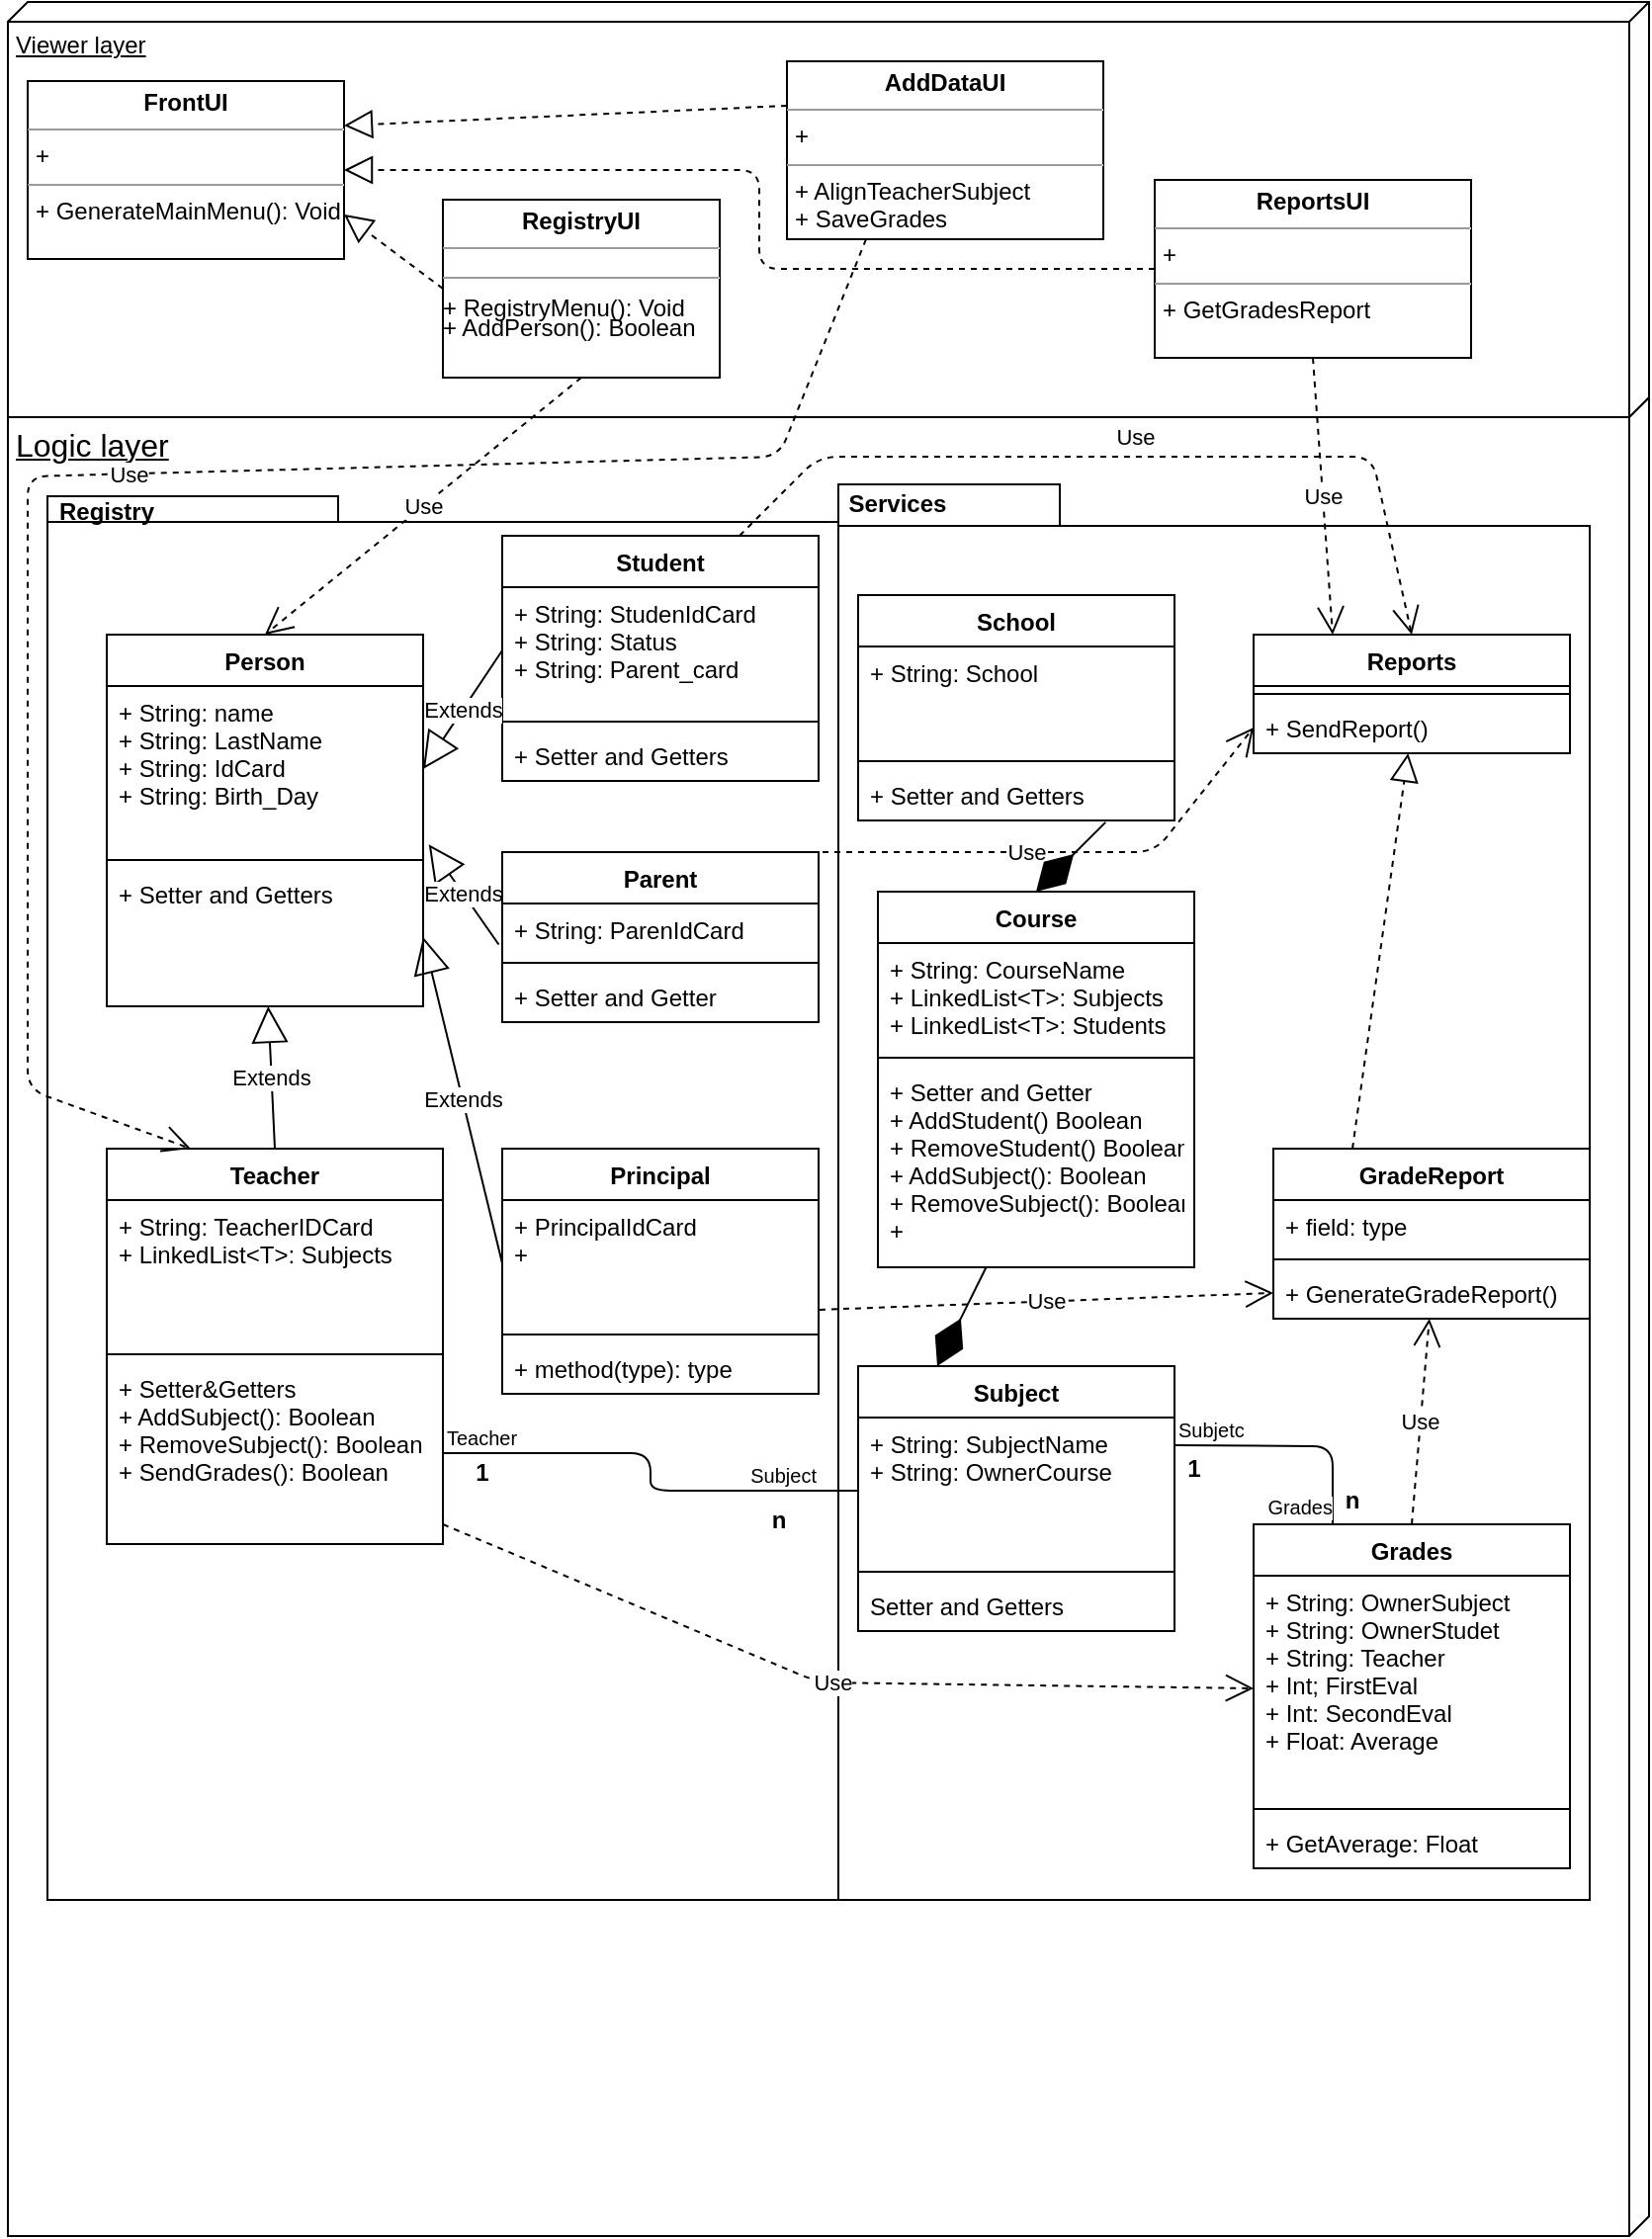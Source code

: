 <mxfile version="13.0.9" type="device"><diagram name="Page-1" id="b5b7bab2-c9e2-2cf4-8b2a-24fd1a2a6d21"><mxGraphModel dx="2303" dy="2442" grid="1" gridSize="10" guides="1" tooltips="1" connect="1" arrows="1" fold="1" page="1" pageScale="1" pageWidth="827" pageHeight="1169" background="#ffffff" math="0" shadow="0"><root><mxCell id="0"/><mxCell id="1" parent="0"/><mxCell id="rnDUN-C5YNRt2GGrVlSd-1" value="&lt;font style=&quot;font-size: 16px&quot;&gt;Logic layer&lt;/font&gt;" style="verticalAlign=top;align=left;spacingTop=8;spacingLeft=2;spacingRight=12;shape=cube;size=10;direction=south;fontStyle=4;html=1;" vertex="1" parent="1"><mxGeometry x="20" y="190" width="830" height="930" as="geometry"/></mxCell><mxCell id="rnDUN-C5YNRt2GGrVlSd-72" value="" style="shape=folder;fontStyle=1;spacingTop=10;tabWidth=112;tabHeight=21;tabPosition=left;html=1;" vertex="1" parent="1"><mxGeometry x="440" y="234" width="380" height="716" as="geometry"/></mxCell><mxCell id="rnDUN-C5YNRt2GGrVlSd-69" value="" style="shape=folder;fontStyle=1;spacingTop=10;tabWidth=147;tabHeight=13;tabPosition=left;html=1;" vertex="1" parent="1"><mxGeometry x="40" y="240" width="400" height="710" as="geometry"/></mxCell><mxCell id="rnDUN-C5YNRt2GGrVlSd-4" value="Viewer layer" style="verticalAlign=top;align=left;spacingTop=8;spacingLeft=2;spacingRight=12;shape=cube;size=10;direction=south;fontStyle=4;html=1;" vertex="1" parent="1"><mxGeometry x="20" y="-10" width="830" height="210" as="geometry"/></mxCell><mxCell id="rnDUN-C5YNRt2GGrVlSd-8" value="Person" style="swimlane;fontStyle=1;align=center;verticalAlign=top;childLayout=stackLayout;horizontal=1;startSize=26;horizontalStack=0;resizeParent=1;resizeParentMax=0;resizeLast=0;collapsible=1;marginBottom=0;" vertex="1" parent="1"><mxGeometry x="70" y="310" width="160" height="188" as="geometry"/></mxCell><mxCell id="rnDUN-C5YNRt2GGrVlSd-9" value="+ String: name&#10;+ String: LastName&#10;+ String: IdCard&#10;+ String: Birth_Day&#10;&#10;" style="text;strokeColor=none;fillColor=none;align=left;verticalAlign=top;spacingLeft=4;spacingRight=4;overflow=hidden;rotatable=0;points=[[0,0.5],[1,0.5]];portConstraint=eastwest;" vertex="1" parent="rnDUN-C5YNRt2GGrVlSd-8"><mxGeometry y="26" width="160" height="84" as="geometry"/></mxCell><mxCell id="rnDUN-C5YNRt2GGrVlSd-10" value="" style="line;strokeWidth=1;fillColor=none;align=left;verticalAlign=middle;spacingTop=-1;spacingLeft=3;spacingRight=3;rotatable=0;labelPosition=right;points=[];portConstraint=eastwest;" vertex="1" parent="rnDUN-C5YNRt2GGrVlSd-8"><mxGeometry y="110" width="160" height="8" as="geometry"/></mxCell><mxCell id="rnDUN-C5YNRt2GGrVlSd-11" value="+ Setter and Getters" style="text;strokeColor=none;fillColor=none;align=left;verticalAlign=top;spacingLeft=4;spacingRight=4;overflow=hidden;rotatable=0;points=[[0,0.5],[1,0.5]];portConstraint=eastwest;" vertex="1" parent="rnDUN-C5YNRt2GGrVlSd-8"><mxGeometry y="118" width="160" height="70" as="geometry"/></mxCell><mxCell id="rnDUN-C5YNRt2GGrVlSd-24" value="Principal" style="swimlane;fontStyle=1;align=center;verticalAlign=top;childLayout=stackLayout;horizontal=1;startSize=26;horizontalStack=0;resizeParent=1;resizeParentMax=0;resizeLast=0;collapsible=1;marginBottom=0;" vertex="1" parent="1"><mxGeometry x="270" y="570" width="160" height="124" as="geometry"/></mxCell><mxCell id="rnDUN-C5YNRt2GGrVlSd-25" value="+ PrincipalIdCard&#10;+ " style="text;strokeColor=none;fillColor=none;align=left;verticalAlign=top;spacingLeft=4;spacingRight=4;overflow=hidden;rotatable=0;points=[[0,0.5],[1,0.5]];portConstraint=eastwest;" vertex="1" parent="rnDUN-C5YNRt2GGrVlSd-24"><mxGeometry y="26" width="160" height="64" as="geometry"/></mxCell><mxCell id="rnDUN-C5YNRt2GGrVlSd-26" value="" style="line;strokeWidth=1;fillColor=none;align=left;verticalAlign=middle;spacingTop=-1;spacingLeft=3;spacingRight=3;rotatable=0;labelPosition=right;points=[];portConstraint=eastwest;" vertex="1" parent="rnDUN-C5YNRt2GGrVlSd-24"><mxGeometry y="90" width="160" height="8" as="geometry"/></mxCell><mxCell id="rnDUN-C5YNRt2GGrVlSd-27" value="+ method(type): type" style="text;strokeColor=none;fillColor=none;align=left;verticalAlign=top;spacingLeft=4;spacingRight=4;overflow=hidden;rotatable=0;points=[[0,0.5],[1,0.5]];portConstraint=eastwest;" vertex="1" parent="rnDUN-C5YNRt2GGrVlSd-24"><mxGeometry y="98" width="160" height="26" as="geometry"/></mxCell><mxCell id="rnDUN-C5YNRt2GGrVlSd-32" value="Course" style="swimlane;fontStyle=1;align=center;verticalAlign=top;childLayout=stackLayout;horizontal=1;startSize=26;horizontalStack=0;resizeParent=1;resizeParentMax=0;resizeLast=0;collapsible=1;marginBottom=0;" vertex="1" parent="1"><mxGeometry x="460" y="440" width="160" height="190" as="geometry"/></mxCell><mxCell id="rnDUN-C5YNRt2GGrVlSd-33" value="+ String: CourseName&#10;+ LinkedList&lt;T&gt;: Subjects&#10;+ LinkedList&lt;T&gt;: Students" style="text;strokeColor=none;fillColor=none;align=left;verticalAlign=top;spacingLeft=4;spacingRight=4;overflow=hidden;rotatable=0;points=[[0,0.5],[1,0.5]];portConstraint=eastwest;" vertex="1" parent="rnDUN-C5YNRt2GGrVlSd-32"><mxGeometry y="26" width="160" height="54" as="geometry"/></mxCell><mxCell id="rnDUN-C5YNRt2GGrVlSd-34" value="" style="line;strokeWidth=1;fillColor=none;align=left;verticalAlign=middle;spacingTop=-1;spacingLeft=3;spacingRight=3;rotatable=0;labelPosition=right;points=[];portConstraint=eastwest;" vertex="1" parent="rnDUN-C5YNRt2GGrVlSd-32"><mxGeometry y="80" width="160" height="8" as="geometry"/></mxCell><mxCell id="rnDUN-C5YNRt2GGrVlSd-35" value="+ Setter and Getter&#10;+ AddStudent() Boolean &#10;+ RemoveStudent() Boolean &#10;+ AddSubject(): Boolean&#10;+ RemoveSubject(): Boolean &#10;+ " style="text;strokeColor=none;fillColor=none;align=left;verticalAlign=top;spacingLeft=4;spacingRight=4;overflow=hidden;rotatable=0;points=[[0,0.5],[1,0.5]];portConstraint=eastwest;" vertex="1" parent="rnDUN-C5YNRt2GGrVlSd-32"><mxGeometry y="88" width="160" height="102" as="geometry"/></mxCell><mxCell id="rnDUN-C5YNRt2GGrVlSd-44" value="Reports" style="swimlane;fontStyle=1;align=center;verticalAlign=top;childLayout=stackLayout;horizontal=1;startSize=26;horizontalStack=0;resizeParent=1;resizeParentMax=0;resizeLast=0;collapsible=1;marginBottom=0;" vertex="1" parent="1"><mxGeometry x="650" y="310" width="160" height="60" as="geometry"/></mxCell><mxCell id="rnDUN-C5YNRt2GGrVlSd-46" value="" style="line;strokeWidth=1;fillColor=none;align=left;verticalAlign=middle;spacingTop=-1;spacingLeft=3;spacingRight=3;rotatable=0;labelPosition=right;points=[];portConstraint=eastwest;" vertex="1" parent="rnDUN-C5YNRt2GGrVlSd-44"><mxGeometry y="26" width="160" height="8" as="geometry"/></mxCell><mxCell id="rnDUN-C5YNRt2GGrVlSd-47" value="+ SendReport()" style="text;strokeColor=none;fillColor=none;align=left;verticalAlign=top;spacingLeft=4;spacingRight=4;overflow=hidden;rotatable=0;points=[[0,0.5],[1,0.5]];portConstraint=eastwest;" vertex="1" parent="rnDUN-C5YNRt2GGrVlSd-44"><mxGeometry y="34" width="160" height="26" as="geometry"/></mxCell><mxCell id="rnDUN-C5YNRt2GGrVlSd-12" value="Student" style="swimlane;fontStyle=1;align=center;verticalAlign=top;childLayout=stackLayout;horizontal=1;startSize=26;horizontalStack=0;resizeParent=1;resizeParentMax=0;resizeLast=0;collapsible=1;marginBottom=0;" vertex="1" parent="1"><mxGeometry x="270" y="260" width="160" height="124" as="geometry"/></mxCell><mxCell id="rnDUN-C5YNRt2GGrVlSd-13" value="+ String: StudenIdCard&#10;+ String: Status&#10;+ String: Parent_card" style="text;strokeColor=none;fillColor=none;align=left;verticalAlign=top;spacingLeft=4;spacingRight=4;overflow=hidden;rotatable=0;points=[[0,0.5],[1,0.5]];portConstraint=eastwest;" vertex="1" parent="rnDUN-C5YNRt2GGrVlSd-12"><mxGeometry y="26" width="160" height="64" as="geometry"/></mxCell><mxCell id="rnDUN-C5YNRt2GGrVlSd-14" value="" style="line;strokeWidth=1;fillColor=none;align=left;verticalAlign=middle;spacingTop=-1;spacingLeft=3;spacingRight=3;rotatable=0;labelPosition=right;points=[];portConstraint=eastwest;" vertex="1" parent="rnDUN-C5YNRt2GGrVlSd-12"><mxGeometry y="90" width="160" height="8" as="geometry"/></mxCell><mxCell id="rnDUN-C5YNRt2GGrVlSd-15" value="+ Setter and Getters" style="text;strokeColor=none;fillColor=none;align=left;verticalAlign=top;spacingLeft=4;spacingRight=4;overflow=hidden;rotatable=0;points=[[0,0.5],[1,0.5]];portConstraint=eastwest;" vertex="1" parent="rnDUN-C5YNRt2GGrVlSd-12"><mxGeometry y="98" width="160" height="26" as="geometry"/></mxCell><mxCell id="rnDUN-C5YNRt2GGrVlSd-52" value="Extends" style="endArrow=block;endSize=16;endFill=0;html=1;exitX=0;exitY=0.5;exitDx=0;exitDy=0;entryX=1;entryY=0.5;entryDx=0;entryDy=0;" edge="1" parent="1" source="rnDUN-C5YNRt2GGrVlSd-25" target="rnDUN-C5YNRt2GGrVlSd-11"><mxGeometry width="160" relative="1" as="geometry"><mxPoint x="450" y="630" as="sourcePoint"/><mxPoint x="610" y="630" as="targetPoint"/></mxGeometry></mxCell><mxCell id="rnDUN-C5YNRt2GGrVlSd-20" value="Teacher" style="swimlane;fontStyle=1;align=center;verticalAlign=top;childLayout=stackLayout;horizontal=1;startSize=26;horizontalStack=0;resizeParent=1;resizeParentMax=0;resizeLast=0;collapsible=1;marginBottom=0;" vertex="1" parent="1"><mxGeometry x="70" y="570" width="170" height="200" as="geometry"/></mxCell><mxCell id="rnDUN-C5YNRt2GGrVlSd-21" value="+ String: TeacherIDCard&#10;+ LinkedList&lt;T&gt;: Subjects" style="text;strokeColor=none;fillColor=none;align=left;verticalAlign=top;spacingLeft=4;spacingRight=4;overflow=hidden;rotatable=0;points=[[0,0.5],[1,0.5]];portConstraint=eastwest;" vertex="1" parent="rnDUN-C5YNRt2GGrVlSd-20"><mxGeometry y="26" width="170" height="74" as="geometry"/></mxCell><mxCell id="rnDUN-C5YNRt2GGrVlSd-22" value="" style="line;strokeWidth=1;fillColor=none;align=left;verticalAlign=middle;spacingTop=-1;spacingLeft=3;spacingRight=3;rotatable=0;labelPosition=right;points=[];portConstraint=eastwest;" vertex="1" parent="rnDUN-C5YNRt2GGrVlSd-20"><mxGeometry y="100" width="170" height="8" as="geometry"/></mxCell><mxCell id="rnDUN-C5YNRt2GGrVlSd-23" value="+ Setter&amp;Getters&#10;+ AddSubject(): Boolean&#10;+ RemoveSubject(): Boolean&#10;+ SendGrades(): Boolean" style="text;strokeColor=none;fillColor=none;align=left;verticalAlign=top;spacingLeft=4;spacingRight=4;overflow=hidden;rotatable=0;points=[[0,0.5],[1,0.5]];portConstraint=eastwest;" vertex="1" parent="rnDUN-C5YNRt2GGrVlSd-20"><mxGeometry y="108" width="170" height="92" as="geometry"/></mxCell><mxCell id="rnDUN-C5YNRt2GGrVlSd-53" value="Extends" style="endArrow=block;endSize=16;endFill=0;html=1;exitX=0.5;exitY=0;exitDx=0;exitDy=0;" edge="1" parent="1" source="rnDUN-C5YNRt2GGrVlSd-20" target="rnDUN-C5YNRt2GGrVlSd-11"><mxGeometry width="160" relative="1" as="geometry"><mxPoint x="450" y="510" as="sourcePoint"/><mxPoint x="610" y="510" as="targetPoint"/></mxGeometry></mxCell><mxCell id="rnDUN-C5YNRt2GGrVlSd-54" value="Extends" style="endArrow=block;endSize=16;endFill=0;html=1;exitX=0;exitY=0.5;exitDx=0;exitDy=0;entryX=1;entryY=0.5;entryDx=0;entryDy=0;" edge="1" parent="1" source="rnDUN-C5YNRt2GGrVlSd-13" target="rnDUN-C5YNRt2GGrVlSd-9"><mxGeometry width="160" relative="1" as="geometry"><mxPoint x="450" y="510" as="sourcePoint"/><mxPoint x="610" y="510" as="targetPoint"/></mxGeometry></mxCell><mxCell id="rnDUN-C5YNRt2GGrVlSd-58" value="Extends" style="endArrow=block;endSize=16;endFill=0;html=1;exitX=-0.011;exitY=0.799;exitDx=0;exitDy=0;exitPerimeter=0;entryX=1.018;entryY=0.954;entryDx=0;entryDy=0;entryPerimeter=0;" edge="1" parent="1" source="rnDUN-C5YNRt2GGrVlSd-17" target="rnDUN-C5YNRt2GGrVlSd-9"><mxGeometry width="160" relative="1" as="geometry"><mxPoint x="450" y="510" as="sourcePoint"/><mxPoint x="610" y="510" as="targetPoint"/></mxGeometry></mxCell><mxCell id="rnDUN-C5YNRt2GGrVlSd-16" value="Parent" style="swimlane;fontStyle=1;align=center;verticalAlign=top;childLayout=stackLayout;horizontal=1;startSize=26;horizontalStack=0;resizeParent=1;resizeParentMax=0;resizeLast=0;collapsible=1;marginBottom=0;" vertex="1" parent="1"><mxGeometry x="270" y="420" width="160" height="86" as="geometry"/></mxCell><mxCell id="rnDUN-C5YNRt2GGrVlSd-17" value="+ String: ParenIdCard" style="text;strokeColor=none;fillColor=none;align=left;verticalAlign=top;spacingLeft=4;spacingRight=4;overflow=hidden;rotatable=0;points=[[0,0.5],[1,0.5]];portConstraint=eastwest;" vertex="1" parent="rnDUN-C5YNRt2GGrVlSd-16"><mxGeometry y="26" width="160" height="26" as="geometry"/></mxCell><mxCell id="rnDUN-C5YNRt2GGrVlSd-18" value="" style="line;strokeWidth=1;fillColor=none;align=left;verticalAlign=middle;spacingTop=-1;spacingLeft=3;spacingRight=3;rotatable=0;labelPosition=right;points=[];portConstraint=eastwest;" vertex="1" parent="rnDUN-C5YNRt2GGrVlSd-16"><mxGeometry y="52" width="160" height="8" as="geometry"/></mxCell><mxCell id="rnDUN-C5YNRt2GGrVlSd-19" value="+ Setter and Getter" style="text;strokeColor=none;fillColor=none;align=left;verticalAlign=top;spacingLeft=4;spacingRight=4;overflow=hidden;rotatable=0;points=[[0,0.5],[1,0.5]];portConstraint=eastwest;" vertex="1" parent="rnDUN-C5YNRt2GGrVlSd-16"><mxGeometry y="60" width="160" height="26" as="geometry"/></mxCell><mxCell id="rnDUN-C5YNRt2GGrVlSd-60" value="" style="endArrow=block;dashed=1;endFill=0;endSize=12;html=1;exitX=0.25;exitY=0;exitDx=0;exitDy=0;" edge="1" parent="1" source="rnDUN-C5YNRt2GGrVlSd-48" target="rnDUN-C5YNRt2GGrVlSd-47"><mxGeometry width="160" relative="1" as="geometry"><mxPoint x="450" y="510" as="sourcePoint"/><mxPoint x="610" y="510" as="targetPoint"/></mxGeometry></mxCell><mxCell id="rnDUN-C5YNRt2GGrVlSd-28" value="School" style="swimlane;fontStyle=1;align=center;verticalAlign=top;childLayout=stackLayout;horizontal=1;startSize=26;horizontalStack=0;resizeParent=1;resizeParentMax=0;resizeLast=0;collapsible=1;marginBottom=0;" vertex="1" parent="1"><mxGeometry x="450" y="290" width="160" height="114" as="geometry"/></mxCell><mxCell id="rnDUN-C5YNRt2GGrVlSd-29" value="+ String: School" style="text;strokeColor=none;fillColor=none;align=left;verticalAlign=top;spacingLeft=4;spacingRight=4;overflow=hidden;rotatable=0;points=[[0,0.5],[1,0.5]];portConstraint=eastwest;" vertex="1" parent="rnDUN-C5YNRt2GGrVlSd-28"><mxGeometry y="26" width="160" height="54" as="geometry"/></mxCell><mxCell id="rnDUN-C5YNRt2GGrVlSd-30" value="" style="line;strokeWidth=1;fillColor=none;align=left;verticalAlign=middle;spacingTop=-1;spacingLeft=3;spacingRight=3;rotatable=0;labelPosition=right;points=[];portConstraint=eastwest;" vertex="1" parent="rnDUN-C5YNRt2GGrVlSd-28"><mxGeometry y="80" width="160" height="8" as="geometry"/></mxCell><mxCell id="rnDUN-C5YNRt2GGrVlSd-31" value="+ Setter and Getters" style="text;strokeColor=none;fillColor=none;align=left;verticalAlign=top;spacingLeft=4;spacingRight=4;overflow=hidden;rotatable=0;points=[[0,0.5],[1,0.5]];portConstraint=eastwest;" vertex="1" parent="rnDUN-C5YNRt2GGrVlSd-28"><mxGeometry y="88" width="160" height="26" as="geometry"/></mxCell><mxCell id="rnDUN-C5YNRt2GGrVlSd-36" value="Subject" style="swimlane;fontStyle=1;align=center;verticalAlign=top;childLayout=stackLayout;horizontal=1;startSize=26;horizontalStack=0;resizeParent=1;resizeParentMax=0;resizeLast=0;collapsible=1;marginBottom=0;" vertex="1" parent="1"><mxGeometry x="450" y="680" width="160" height="134" as="geometry"/></mxCell><mxCell id="rnDUN-C5YNRt2GGrVlSd-37" value="+ String: SubjectName&#10;+ String: OwnerCourse" style="text;strokeColor=none;fillColor=none;align=left;verticalAlign=top;spacingLeft=4;spacingRight=4;overflow=hidden;rotatable=0;points=[[0,0.5],[1,0.5]];portConstraint=eastwest;" vertex="1" parent="rnDUN-C5YNRt2GGrVlSd-36"><mxGeometry y="26" width="160" height="74" as="geometry"/></mxCell><mxCell id="rnDUN-C5YNRt2GGrVlSd-38" value="" style="line;strokeWidth=1;fillColor=none;align=left;verticalAlign=middle;spacingTop=-1;spacingLeft=3;spacingRight=3;rotatable=0;labelPosition=right;points=[];portConstraint=eastwest;" vertex="1" parent="rnDUN-C5YNRt2GGrVlSd-36"><mxGeometry y="100" width="160" height="8" as="geometry"/></mxCell><mxCell id="rnDUN-C5YNRt2GGrVlSd-39" value="Setter and Getters" style="text;strokeColor=none;fillColor=none;align=left;verticalAlign=top;spacingLeft=4;spacingRight=4;overflow=hidden;rotatable=0;points=[[0,0.5],[1,0.5]];portConstraint=eastwest;" vertex="1" parent="rnDUN-C5YNRt2GGrVlSd-36"><mxGeometry y="108" width="160" height="26" as="geometry"/></mxCell><mxCell id="rnDUN-C5YNRt2GGrVlSd-40" value="Grades" style="swimlane;fontStyle=1;align=center;verticalAlign=top;childLayout=stackLayout;horizontal=1;startSize=26;horizontalStack=0;resizeParent=1;resizeParentMax=0;resizeLast=0;collapsible=1;marginBottom=0;" vertex="1" parent="1"><mxGeometry x="650" y="760" width="160" height="174" as="geometry"/></mxCell><mxCell id="rnDUN-C5YNRt2GGrVlSd-41" value="+ String: OwnerSubject&#10;+ String: OwnerStudet&#10;+ String: Teacher&#10;+ Int; FirstEval&#10;+ Int: SecondEval&#10;+ Float: Average&#10;" style="text;strokeColor=none;fillColor=none;align=left;verticalAlign=top;spacingLeft=4;spacingRight=4;overflow=hidden;rotatable=0;points=[[0,0.5],[1,0.5]];portConstraint=eastwest;" vertex="1" parent="rnDUN-C5YNRt2GGrVlSd-40"><mxGeometry y="26" width="160" height="114" as="geometry"/></mxCell><mxCell id="rnDUN-C5YNRt2GGrVlSd-42" value="" style="line;strokeWidth=1;fillColor=none;align=left;verticalAlign=middle;spacingTop=-1;spacingLeft=3;spacingRight=3;rotatable=0;labelPosition=right;points=[];portConstraint=eastwest;" vertex="1" parent="rnDUN-C5YNRt2GGrVlSd-40"><mxGeometry y="140" width="160" height="8" as="geometry"/></mxCell><mxCell id="rnDUN-C5YNRt2GGrVlSd-43" value="+ GetAverage: Float" style="text;strokeColor=none;fillColor=none;align=left;verticalAlign=top;spacingLeft=4;spacingRight=4;overflow=hidden;rotatable=0;points=[[0,0.5],[1,0.5]];portConstraint=eastwest;" vertex="1" parent="rnDUN-C5YNRt2GGrVlSd-40"><mxGeometry y="148" width="160" height="26" as="geometry"/></mxCell><mxCell id="rnDUN-C5YNRt2GGrVlSd-63" value="Use" style="endArrow=open;endSize=12;dashed=1;html=1;exitX=0.5;exitY=0;exitDx=0;exitDy=0;" edge="1" parent="1" source="rnDUN-C5YNRt2GGrVlSd-40" target="rnDUN-C5YNRt2GGrVlSd-51"><mxGeometry width="160" relative="1" as="geometry"><mxPoint x="450" y="750" as="sourcePoint"/><mxPoint x="610" y="750" as="targetPoint"/></mxGeometry></mxCell><mxCell id="rnDUN-C5YNRt2GGrVlSd-64" value="Use" style="endArrow=open;endSize=12;dashed=1;html=1;entryX=0;entryY=0.5;entryDx=0;entryDy=0;" edge="1" parent="1" target="rnDUN-C5YNRt2GGrVlSd-41"><mxGeometry width="160" relative="1" as="geometry"><mxPoint x="240" y="760" as="sourcePoint"/><mxPoint x="610" y="750" as="targetPoint"/><Array as="points"><mxPoint x="430" y="840"/></Array></mxGeometry></mxCell><mxCell id="rnDUN-C5YNRt2GGrVlSd-48" value="GradeReport" style="swimlane;fontStyle=1;align=center;verticalAlign=top;childLayout=stackLayout;horizontal=1;startSize=26;horizontalStack=0;resizeParent=1;resizeParentMax=0;resizeLast=0;collapsible=1;marginBottom=0;" vertex="1" parent="1"><mxGeometry x="660" y="570" width="160" height="86" as="geometry"/></mxCell><mxCell id="rnDUN-C5YNRt2GGrVlSd-49" value="+ field: type" style="text;strokeColor=none;fillColor=none;align=left;verticalAlign=top;spacingLeft=4;spacingRight=4;overflow=hidden;rotatable=0;points=[[0,0.5],[1,0.5]];portConstraint=eastwest;" vertex="1" parent="rnDUN-C5YNRt2GGrVlSd-48"><mxGeometry y="26" width="160" height="26" as="geometry"/></mxCell><mxCell id="rnDUN-C5YNRt2GGrVlSd-50" value="" style="line;strokeWidth=1;fillColor=none;align=left;verticalAlign=middle;spacingTop=-1;spacingLeft=3;spacingRight=3;rotatable=0;labelPosition=right;points=[];portConstraint=eastwest;" vertex="1" parent="rnDUN-C5YNRt2GGrVlSd-48"><mxGeometry y="52" width="160" height="8" as="geometry"/></mxCell><mxCell id="rnDUN-C5YNRt2GGrVlSd-51" value="+ GenerateGradeReport()" style="text;strokeColor=none;fillColor=none;align=left;verticalAlign=top;spacingLeft=4;spacingRight=4;overflow=hidden;rotatable=0;points=[[0,0.5],[1,0.5]];portConstraint=eastwest;" vertex="1" parent="rnDUN-C5YNRt2GGrVlSd-48"><mxGeometry y="60" width="160" height="26" as="geometry"/></mxCell><mxCell id="rnDUN-C5YNRt2GGrVlSd-65" value="Use" style="endArrow=open;endSize=12;dashed=1;html=1;entryX=0;entryY=0.5;entryDx=0;entryDy=0;exitX=1.003;exitY=0.867;exitDx=0;exitDy=0;exitPerimeter=0;" edge="1" parent="1" source="rnDUN-C5YNRt2GGrVlSd-25" target="rnDUN-C5YNRt2GGrVlSd-51"><mxGeometry width="160" relative="1" as="geometry"><mxPoint x="450" y="510" as="sourcePoint"/><mxPoint x="610" y="510" as="targetPoint"/><Array as="points"/></mxGeometry></mxCell><mxCell id="rnDUN-C5YNRt2GGrVlSd-66" value="Use" style="endArrow=open;endSize=12;dashed=1;html=1;exitX=0.75;exitY=0;exitDx=0;exitDy=0;entryX=0.5;entryY=0;entryDx=0;entryDy=0;" edge="1" parent="1" source="rnDUN-C5YNRt2GGrVlSd-12" target="rnDUN-C5YNRt2GGrVlSd-44"><mxGeometry x="0.01" y="10" width="160" relative="1" as="geometry"><mxPoint x="460" y="250" as="sourcePoint"/><mxPoint x="620" y="250" as="targetPoint"/><Array as="points"><mxPoint x="430" y="220"/><mxPoint x="710" y="220"/></Array><mxPoint as="offset"/></mxGeometry></mxCell><mxCell id="rnDUN-C5YNRt2GGrVlSd-67" value="Use" style="endArrow=open;endSize=12;dashed=1;html=1;exitX=0.75;exitY=0;exitDx=0;exitDy=0;entryX=0;entryY=0.5;entryDx=0;entryDy=0;" edge="1" parent="1" source="rnDUN-C5YNRt2GGrVlSd-16" target="rnDUN-C5YNRt2GGrVlSd-47"><mxGeometry width="160" relative="1" as="geometry"><mxPoint x="450" y="390" as="sourcePoint"/><mxPoint x="610" y="390" as="targetPoint"/><Array as="points"><mxPoint x="600" y="420"/></Array></mxGeometry></mxCell><mxCell id="rnDUN-C5YNRt2GGrVlSd-71" value="Registry" style="text;align=center;fontStyle=1;verticalAlign=middle;spacingLeft=3;spacingRight=3;strokeColor=none;rotatable=0;points=[[0,0.5],[1,0.5]];portConstraint=eastwest;" vertex="1" parent="1"><mxGeometry x="30" y="234" width="80" height="26" as="geometry"/></mxCell><mxCell id="rnDUN-C5YNRt2GGrVlSd-73" value="Services" style="text;align=center;fontStyle=1;verticalAlign=middle;spacingLeft=3;spacingRight=3;strokeColor=none;rotatable=0;points=[[0,0.5],[1,0.5]];portConstraint=eastwest;" vertex="1" parent="1"><mxGeometry x="430" y="230" width="80" height="26" as="geometry"/></mxCell><mxCell id="rnDUN-C5YNRt2GGrVlSd-74" value="&lt;p style=&quot;margin: 0px ; margin-top: 4px ; text-align: center&quot;&gt;&lt;b&gt;FrontUI&lt;/b&gt;&lt;/p&gt;&lt;hr size=&quot;1&quot;&gt;&lt;p style=&quot;margin: 0px ; margin-left: 4px&quot;&gt;+&amp;nbsp;&lt;/p&gt;&lt;hr size=&quot;1&quot;&gt;&lt;p style=&quot;margin: 0px ; margin-left: 4px&quot;&gt;+ GenerateMainMenu(): Void&lt;/p&gt;" style="verticalAlign=top;align=left;overflow=fill;fontSize=12;fontFamily=Helvetica;html=1;" vertex="1" parent="1"><mxGeometry x="30" y="30" width="160" height="90" as="geometry"/></mxCell><mxCell id="rnDUN-C5YNRt2GGrVlSd-75" value="&lt;p style=&quot;margin: 0px ; margin-top: 4px ; text-align: center&quot;&gt;&lt;b&gt;RegistryUI&lt;/b&gt;&lt;/p&gt;&lt;hr size=&quot;1&quot;&gt;&lt;div style=&quot;height: 2px&quot;&gt;&lt;/div&gt;&lt;hr size=&quot;1&quot;&gt;&lt;div style=&quot;height: 2px&quot;&gt;&lt;br&gt;&lt;/div&gt;&lt;div style=&quot;height: 2px&quot;&gt;+ RegistryMenu(): Void&lt;/div&gt;&lt;div style=&quot;height: 2px&quot;&gt;&lt;br&gt;&lt;/div&gt;&lt;div style=&quot;height: 2px&quot;&gt;&lt;br&gt;&lt;/div&gt;&lt;div style=&quot;height: 2px&quot;&gt;&lt;br&gt;&lt;/div&gt;&lt;div style=&quot;height: 2px&quot;&gt;&lt;br&gt;&lt;/div&gt;&lt;div style=&quot;height: 2px&quot;&gt;+ AddPerson(): Boolean&lt;/div&gt;" style="verticalAlign=top;align=left;overflow=fill;fontSize=12;fontFamily=Helvetica;html=1;" vertex="1" parent="1"><mxGeometry x="240" y="90" width="140" height="90" as="geometry"/></mxCell><mxCell id="rnDUN-C5YNRt2GGrVlSd-76" value="Use" style="endArrow=open;endSize=12;dashed=1;html=1;entryX=0.5;entryY=0;entryDx=0;entryDy=0;exitX=0.5;exitY=1;exitDx=0;exitDy=0;" edge="1" parent="1" source="rnDUN-C5YNRt2GGrVlSd-75" target="rnDUN-C5YNRt2GGrVlSd-8"><mxGeometry width="160" relative="1" as="geometry"><mxPoint x="300" y="150" as="sourcePoint"/><mxPoint x="460" y="150" as="targetPoint"/></mxGeometry></mxCell><mxCell id="rnDUN-C5YNRt2GGrVlSd-77" value="&lt;p style=&quot;margin: 0px ; margin-top: 4px ; text-align: center&quot;&gt;&lt;b&gt;AddDataUI&lt;/b&gt;&lt;/p&gt;&lt;hr size=&quot;1&quot;&gt;&lt;p style=&quot;margin: 0px ; margin-left: 4px&quot;&gt;+&amp;nbsp;&lt;/p&gt;&lt;hr size=&quot;1&quot;&gt;&lt;p style=&quot;margin: 0px ; margin-left: 4px&quot;&gt;+ AlignTeacherSubject&lt;/p&gt;&lt;p style=&quot;margin: 0px ; margin-left: 4px&quot;&gt;+ SaveGrades&lt;/p&gt;" style="verticalAlign=top;align=left;overflow=fill;fontSize=12;fontFamily=Helvetica;html=1;" vertex="1" parent="1"><mxGeometry x="414" y="20" width="160" height="90" as="geometry"/></mxCell><mxCell id="rnDUN-C5YNRt2GGrVlSd-78" value="&lt;p style=&quot;margin: 0px ; margin-top: 4px ; text-align: center&quot;&gt;&lt;b&gt;ReportsUI&lt;/b&gt;&lt;/p&gt;&lt;hr size=&quot;1&quot;&gt;&lt;p style=&quot;margin: 0px ; margin-left: 4px&quot;&gt;+&amp;nbsp;&lt;/p&gt;&lt;hr size=&quot;1&quot;&gt;&lt;p style=&quot;margin: 0px ; margin-left: 4px&quot;&gt;+ GetGradesReport&lt;/p&gt;" style="verticalAlign=top;align=left;overflow=fill;fontSize=12;fontFamily=Helvetica;html=1;" vertex="1" parent="1"><mxGeometry x="600" y="80" width="160" height="90" as="geometry"/></mxCell><mxCell id="rnDUN-C5YNRt2GGrVlSd-79" value="" style="endArrow=block;dashed=1;endFill=0;endSize=12;html=1;entryX=1;entryY=0.25;entryDx=0;entryDy=0;exitX=0;exitY=0.25;exitDx=0;exitDy=0;" edge="1" parent="1" source="rnDUN-C5YNRt2GGrVlSd-77" target="rnDUN-C5YNRt2GGrVlSd-74"><mxGeometry width="160" relative="1" as="geometry"><mxPoint x="300" y="150" as="sourcePoint"/><mxPoint x="460" y="150" as="targetPoint"/></mxGeometry></mxCell><mxCell id="rnDUN-C5YNRt2GGrVlSd-81" value="" style="endArrow=block;dashed=1;endFill=0;endSize=12;html=1;exitX=0;exitY=0.5;exitDx=0;exitDy=0;entryX=1;entryY=0.75;entryDx=0;entryDy=0;" edge="1" parent="1" source="rnDUN-C5YNRt2GGrVlSd-75" target="rnDUN-C5YNRt2GGrVlSd-74"><mxGeometry width="160" relative="1" as="geometry"><mxPoint x="300" y="150" as="sourcePoint"/><mxPoint x="460" y="150" as="targetPoint"/></mxGeometry></mxCell><mxCell id="rnDUN-C5YNRt2GGrVlSd-82" value="" style="endArrow=block;dashed=1;endFill=0;endSize=12;html=1;entryX=1;entryY=0.5;entryDx=0;entryDy=0;exitX=0;exitY=0.5;exitDx=0;exitDy=0;" edge="1" parent="1" source="rnDUN-C5YNRt2GGrVlSd-78" target="rnDUN-C5YNRt2GGrVlSd-74"><mxGeometry width="160" relative="1" as="geometry"><mxPoint x="300" y="150" as="sourcePoint"/><mxPoint x="460" y="150" as="targetPoint"/><Array as="points"><mxPoint x="400" y="125"/><mxPoint x="400" y="75"/></Array></mxGeometry></mxCell><mxCell id="rnDUN-C5YNRt2GGrVlSd-83" value="Use" style="endArrow=open;endSize=12;dashed=1;html=1;exitX=0.25;exitY=1;exitDx=0;exitDy=0;entryX=0.25;entryY=0;entryDx=0;entryDy=0;" edge="1" parent="1" source="rnDUN-C5YNRt2GGrVlSd-77" target="rnDUN-C5YNRt2GGrVlSd-20"><mxGeometry width="160" relative="1" as="geometry"><mxPoint x="400" y="160" as="sourcePoint"/><mxPoint x="560" y="160" as="targetPoint"/><Array as="points"><mxPoint x="410" y="220"/><mxPoint x="30" y="230"/><mxPoint x="30" y="540"/></Array></mxGeometry></mxCell><mxCell id="rnDUN-C5YNRt2GGrVlSd-85" value="Use" style="endArrow=open;endSize=12;dashed=1;html=1;entryX=0.25;entryY=0;entryDx=0;entryDy=0;exitX=0.5;exitY=1;exitDx=0;exitDy=0;" edge="1" parent="1" source="rnDUN-C5YNRt2GGrVlSd-78" target="rnDUN-C5YNRt2GGrVlSd-44"><mxGeometry width="160" relative="1" as="geometry"><mxPoint x="300" y="300" as="sourcePoint"/><mxPoint x="460" y="300" as="targetPoint"/></mxGeometry></mxCell><mxCell id="rnDUN-C5YNRt2GGrVlSd-86" value="" style="endArrow=diamondThin;endFill=1;endSize=24;html=1;entryX=0.5;entryY=0;entryDx=0;entryDy=0;exitX=0.782;exitY=1.036;exitDx=0;exitDy=0;exitPerimeter=0;" edge="1" parent="1" source="rnDUN-C5YNRt2GGrVlSd-31" target="rnDUN-C5YNRt2GGrVlSd-32"><mxGeometry width="160" relative="1" as="geometry"><mxPoint x="590" y="400" as="sourcePoint"/><mxPoint x="530" y="440" as="targetPoint"/></mxGeometry></mxCell><mxCell id="rnDUN-C5YNRt2GGrVlSd-87" value="" style="endArrow=diamondThin;endFill=1;endSize=24;html=1;entryX=0.25;entryY=0;entryDx=0;entryDy=0;" edge="1" parent="1" source="rnDUN-C5YNRt2GGrVlSd-35" target="rnDUN-C5YNRt2GGrVlSd-36"><mxGeometry width="160" relative="1" as="geometry"><mxPoint x="370" y="440" as="sourcePoint"/><mxPoint x="530" y="440" as="targetPoint"/></mxGeometry></mxCell><mxCell id="rnDUN-C5YNRt2GGrVlSd-91" value="" style="endArrow=none;html=1;edgeStyle=orthogonalEdgeStyle;entryX=0;entryY=0.5;entryDx=0;entryDy=0;exitX=1;exitY=0.5;exitDx=0;exitDy=0;" edge="1" parent="1" source="rnDUN-C5YNRt2GGrVlSd-23" target="rnDUN-C5YNRt2GGrVlSd-37"><mxGeometry relative="1" as="geometry"><mxPoint x="270" y="740" as="sourcePoint"/><mxPoint x="430" y="740" as="targetPoint"/></mxGeometry></mxCell><mxCell id="rnDUN-C5YNRt2GGrVlSd-92" value="Teacher" style="resizable=0;html=1;align=left;verticalAlign=bottom;labelBackgroundColor=#ffffff;fontSize=10;" connectable="0" vertex="1" parent="rnDUN-C5YNRt2GGrVlSd-91"><mxGeometry x="-1" relative="1" as="geometry"/></mxCell><mxCell id="rnDUN-C5YNRt2GGrVlSd-93" value="Subject" style="resizable=0;html=1;align=right;verticalAlign=bottom;labelBackgroundColor=#ffffff;fontSize=10;" connectable="0" vertex="1" parent="rnDUN-C5YNRt2GGrVlSd-91"><mxGeometry x="1" relative="1" as="geometry"><mxPoint x="-20.35" as="offset"/></mxGeometry></mxCell><mxCell id="rnDUN-C5YNRt2GGrVlSd-94" value="1" style="text;align=center;fontStyle=1;verticalAlign=middle;spacingLeft=3;spacingRight=3;strokeColor=none;rotatable=0;points=[[0,0.5],[1,0.5]];portConstraint=eastwest;" vertex="1" parent="1"><mxGeometry x="220" y="720" width="80" height="26" as="geometry"/></mxCell><mxCell id="rnDUN-C5YNRt2GGrVlSd-98" value="n" style="text;align=center;fontStyle=1;verticalAlign=middle;spacingLeft=3;spacingRight=3;strokeColor=none;rotatable=0;points=[[0,0.5],[1,0.5]];portConstraint=eastwest;" vertex="1" parent="1"><mxGeometry x="370" y="744" width="80" height="26" as="geometry"/></mxCell><mxCell id="rnDUN-C5YNRt2GGrVlSd-99" value="" style="endArrow=none;html=1;edgeStyle=orthogonalEdgeStyle;entryX=0.25;entryY=0;entryDx=0;entryDy=0;" edge="1" parent="1" target="rnDUN-C5YNRt2GGrVlSd-40"><mxGeometry relative="1" as="geometry"><mxPoint x="610" y="720" as="sourcePoint"/><mxPoint x="770" y="720" as="targetPoint"/></mxGeometry></mxCell><mxCell id="rnDUN-C5YNRt2GGrVlSd-100" value="Subjetc" style="resizable=0;html=1;align=left;verticalAlign=bottom;labelBackgroundColor=#ffffff;fontSize=10;" connectable="0" vertex="1" parent="rnDUN-C5YNRt2GGrVlSd-99"><mxGeometry x="-1" relative="1" as="geometry"/></mxCell><mxCell id="rnDUN-C5YNRt2GGrVlSd-101" value="Grades" style="resizable=0;html=1;align=right;verticalAlign=bottom;labelBackgroundColor=#ffffff;fontSize=10;" connectable="0" vertex="1" parent="rnDUN-C5YNRt2GGrVlSd-99"><mxGeometry x="1" relative="1" as="geometry"/></mxCell><mxCell id="rnDUN-C5YNRt2GGrVlSd-102" value="1" style="text;align=center;fontStyle=1;verticalAlign=middle;spacingLeft=3;spacingRight=3;strokeColor=none;rotatable=0;points=[[0,0.5],[1,0.5]];portConstraint=eastwest;" vertex="1" parent="1"><mxGeometry x="580" y="718" width="80" height="26" as="geometry"/></mxCell><mxCell id="rnDUN-C5YNRt2GGrVlSd-103" value="n" style="text;align=center;fontStyle=1;verticalAlign=middle;spacingLeft=3;spacingRight=3;strokeColor=none;rotatable=0;points=[[0,0.5],[1,0.5]];portConstraint=eastwest;" vertex="1" parent="1"><mxGeometry x="660" y="734" width="80" height="26" as="geometry"/></mxCell></root></mxGraphModel></diagram></mxfile>